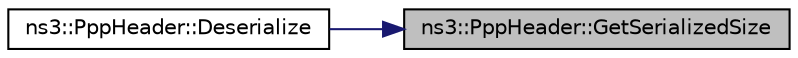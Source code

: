 digraph "ns3::PppHeader::GetSerializedSize"
{
 // LATEX_PDF_SIZE
  edge [fontname="Helvetica",fontsize="10",labelfontname="Helvetica",labelfontsize="10"];
  node [fontname="Helvetica",fontsize="10",shape=record];
  rankdir="RL";
  Node1 [label="ns3::PppHeader::GetSerializedSize",height=0.2,width=0.4,color="black", fillcolor="grey75", style="filled", fontcolor="black",tooltip=" "];
  Node1 -> Node2 [dir="back",color="midnightblue",fontsize="10",style="solid",fontname="Helvetica"];
  Node2 [label="ns3::PppHeader::Deserialize",height=0.2,width=0.4,color="black", fillcolor="white", style="filled",URL="$classns3_1_1_ppp_header.html#af092f637bd2ffb1f1b0481f6f2b8f793",tooltip=" "];
}
